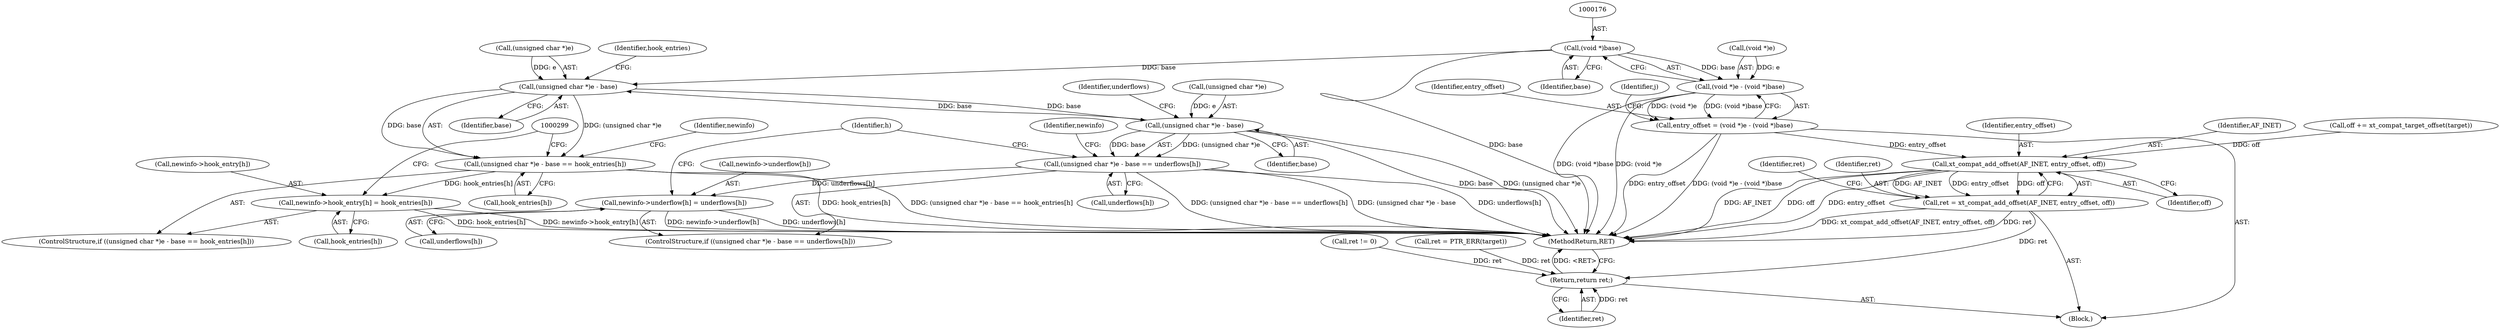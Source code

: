 digraph "0_linux_6e94e0cfb0887e4013b3b930fa6ab1fe6bb6ba91_1@pointer" {
"1000175" [label="(Call,(void *)base)"];
"1000171" [label="(Call,(void *)e - (void *)base)"];
"1000169" [label="(Call,entry_offset = (void *)e - (void *)base)"];
"1000259" [label="(Call,xt_compat_add_offset(AF_INET, entry_offset, off))"];
"1000257" [label="(Call,ret = xt_compat_add_offset(AF_INET, entry_offset, off))"];
"1000360" [label="(Return,return ret;)"];
"1000278" [label="(Call,(unsigned char *)e - base)"];
"1000277" [label="(Call,(unsigned char *)e - base == hook_entries[h])"];
"1000286" [label="(Call,newinfo->hook_entry[h] = hook_entries[h])"];
"1000297" [label="(Call,(unsigned char *)e - base)"];
"1000296" [label="(Call,(unsigned char *)e - base == underflows[h])"];
"1000305" [label="(Call,newinfo->underflow[h] = underflows[h])"];
"1000169" [label="(Call,entry_offset = (void *)e - (void *)base)"];
"1000172" [label="(Call,(void *)e)"];
"1000295" [label="(ControlStructure,if ((unsigned char *)e - base == underflows[h]))"];
"1000311" [label="(Call,underflows[h])"];
"1000274" [label="(Identifier,h)"];
"1000264" [label="(Identifier,ret)"];
"1000194" [label="(Call,ret != 0)"];
"1000175" [label="(Call,(void *)base)"];
"1000257" [label="(Call,ret = xt_compat_add_offset(AF_INET, entry_offset, off))"];
"1000289" [label="(Identifier,newinfo)"];
"1000277" [label="(Call,(unsigned char *)e - base == hook_entries[h])"];
"1000262" [label="(Identifier,off)"];
"1000296" [label="(Call,(unsigned char *)e - base == underflows[h])"];
"1000361" [label="(Identifier,ret)"];
"1000177" [label="(Identifier,base)"];
"1000179" [label="(Identifier,j)"];
"1000279" [label="(Call,(unsigned char *)e)"];
"1000261" [label="(Identifier,entry_offset)"];
"1000235" [label="(Call,ret = PTR_ERR(target))"];
"1000278" [label="(Call,(unsigned char *)e - base)"];
"1000171" [label="(Call,(void *)e - (void *)base)"];
"1000286" [label="(Call,newinfo->hook_entry[h] = hook_entries[h])"];
"1000283" [label="(Call,hook_entries[h])"];
"1000287" [label="(Call,newinfo->hook_entry[h])"];
"1000259" [label="(Call,xt_compat_add_offset(AF_INET, entry_offset, off))"];
"1000282" [label="(Identifier,base)"];
"1000284" [label="(Identifier,hook_entries)"];
"1000362" [label="(MethodReturn,RET)"];
"1000301" [label="(Identifier,base)"];
"1000303" [label="(Identifier,underflows)"];
"1000170" [label="(Identifier,entry_offset)"];
"1000276" [label="(ControlStructure,if ((unsigned char *)e - base == hook_entries[h]))"];
"1000308" [label="(Identifier,newinfo)"];
"1000260" [label="(Identifier,AF_INET)"];
"1000258" [label="(Identifier,ret)"];
"1000297" [label="(Call,(unsigned char *)e - base)"];
"1000305" [label="(Call,newinfo->underflow[h] = underflows[h])"];
"1000306" [label="(Call,newinfo->underflow[h])"];
"1000249" [label="(Call,off += xt_compat_target_offset(target))"];
"1000292" [label="(Call,hook_entries[h])"];
"1000302" [label="(Call,underflows[h])"];
"1000112" [label="(Block,)"];
"1000298" [label="(Call,(unsigned char *)e)"];
"1000360" [label="(Return,return ret;)"];
"1000175" -> "1000171"  [label="AST: "];
"1000175" -> "1000177"  [label="CFG: "];
"1000176" -> "1000175"  [label="AST: "];
"1000177" -> "1000175"  [label="AST: "];
"1000171" -> "1000175"  [label="CFG: "];
"1000175" -> "1000362"  [label="DDG: base"];
"1000175" -> "1000171"  [label="DDG: base"];
"1000175" -> "1000278"  [label="DDG: base"];
"1000171" -> "1000169"  [label="AST: "];
"1000172" -> "1000171"  [label="AST: "];
"1000169" -> "1000171"  [label="CFG: "];
"1000171" -> "1000362"  [label="DDG: (void *)e"];
"1000171" -> "1000362"  [label="DDG: (void *)base"];
"1000171" -> "1000169"  [label="DDG: (void *)e"];
"1000171" -> "1000169"  [label="DDG: (void *)base"];
"1000172" -> "1000171"  [label="DDG: e"];
"1000169" -> "1000112"  [label="AST: "];
"1000170" -> "1000169"  [label="AST: "];
"1000179" -> "1000169"  [label="CFG: "];
"1000169" -> "1000362"  [label="DDG: (void *)e - (void *)base"];
"1000169" -> "1000362"  [label="DDG: entry_offset"];
"1000169" -> "1000259"  [label="DDG: entry_offset"];
"1000259" -> "1000257"  [label="AST: "];
"1000259" -> "1000262"  [label="CFG: "];
"1000260" -> "1000259"  [label="AST: "];
"1000261" -> "1000259"  [label="AST: "];
"1000262" -> "1000259"  [label="AST: "];
"1000257" -> "1000259"  [label="CFG: "];
"1000259" -> "1000362"  [label="DDG: AF_INET"];
"1000259" -> "1000362"  [label="DDG: off"];
"1000259" -> "1000362"  [label="DDG: entry_offset"];
"1000259" -> "1000257"  [label="DDG: AF_INET"];
"1000259" -> "1000257"  [label="DDG: entry_offset"];
"1000259" -> "1000257"  [label="DDG: off"];
"1000249" -> "1000259"  [label="DDG: off"];
"1000257" -> "1000112"  [label="AST: "];
"1000258" -> "1000257"  [label="AST: "];
"1000264" -> "1000257"  [label="CFG: "];
"1000257" -> "1000362"  [label="DDG: xt_compat_add_offset(AF_INET, entry_offset, off)"];
"1000257" -> "1000362"  [label="DDG: ret"];
"1000257" -> "1000360"  [label="DDG: ret"];
"1000360" -> "1000112"  [label="AST: "];
"1000360" -> "1000361"  [label="CFG: "];
"1000361" -> "1000360"  [label="AST: "];
"1000362" -> "1000360"  [label="CFG: "];
"1000360" -> "1000362"  [label="DDG: <RET>"];
"1000361" -> "1000360"  [label="DDG: ret"];
"1000235" -> "1000360"  [label="DDG: ret"];
"1000194" -> "1000360"  [label="DDG: ret"];
"1000278" -> "1000277"  [label="AST: "];
"1000278" -> "1000282"  [label="CFG: "];
"1000279" -> "1000278"  [label="AST: "];
"1000282" -> "1000278"  [label="AST: "];
"1000284" -> "1000278"  [label="CFG: "];
"1000278" -> "1000277"  [label="DDG: (unsigned char *)e"];
"1000278" -> "1000277"  [label="DDG: base"];
"1000279" -> "1000278"  [label="DDG: e"];
"1000297" -> "1000278"  [label="DDG: base"];
"1000278" -> "1000297"  [label="DDG: base"];
"1000277" -> "1000276"  [label="AST: "];
"1000277" -> "1000283"  [label="CFG: "];
"1000283" -> "1000277"  [label="AST: "];
"1000289" -> "1000277"  [label="CFG: "];
"1000299" -> "1000277"  [label="CFG: "];
"1000277" -> "1000362"  [label="DDG: (unsigned char *)e - base == hook_entries[h]"];
"1000277" -> "1000362"  [label="DDG: hook_entries[h]"];
"1000277" -> "1000286"  [label="DDG: hook_entries[h]"];
"1000286" -> "1000276"  [label="AST: "];
"1000286" -> "1000292"  [label="CFG: "];
"1000287" -> "1000286"  [label="AST: "];
"1000292" -> "1000286"  [label="AST: "];
"1000299" -> "1000286"  [label="CFG: "];
"1000286" -> "1000362"  [label="DDG: hook_entries[h]"];
"1000286" -> "1000362"  [label="DDG: newinfo->hook_entry[h]"];
"1000297" -> "1000296"  [label="AST: "];
"1000297" -> "1000301"  [label="CFG: "];
"1000298" -> "1000297"  [label="AST: "];
"1000301" -> "1000297"  [label="AST: "];
"1000303" -> "1000297"  [label="CFG: "];
"1000297" -> "1000362"  [label="DDG: base"];
"1000297" -> "1000362"  [label="DDG: (unsigned char *)e"];
"1000297" -> "1000296"  [label="DDG: (unsigned char *)e"];
"1000297" -> "1000296"  [label="DDG: base"];
"1000298" -> "1000297"  [label="DDG: e"];
"1000296" -> "1000295"  [label="AST: "];
"1000296" -> "1000302"  [label="CFG: "];
"1000302" -> "1000296"  [label="AST: "];
"1000308" -> "1000296"  [label="CFG: "];
"1000274" -> "1000296"  [label="CFG: "];
"1000296" -> "1000362"  [label="DDG: underflows[h]"];
"1000296" -> "1000362"  [label="DDG: (unsigned char *)e - base == underflows[h]"];
"1000296" -> "1000362"  [label="DDG: (unsigned char *)e - base"];
"1000296" -> "1000305"  [label="DDG: underflows[h]"];
"1000305" -> "1000295"  [label="AST: "];
"1000305" -> "1000311"  [label="CFG: "];
"1000306" -> "1000305"  [label="AST: "];
"1000311" -> "1000305"  [label="AST: "];
"1000274" -> "1000305"  [label="CFG: "];
"1000305" -> "1000362"  [label="DDG: underflows[h]"];
"1000305" -> "1000362"  [label="DDG: newinfo->underflow[h]"];
}
